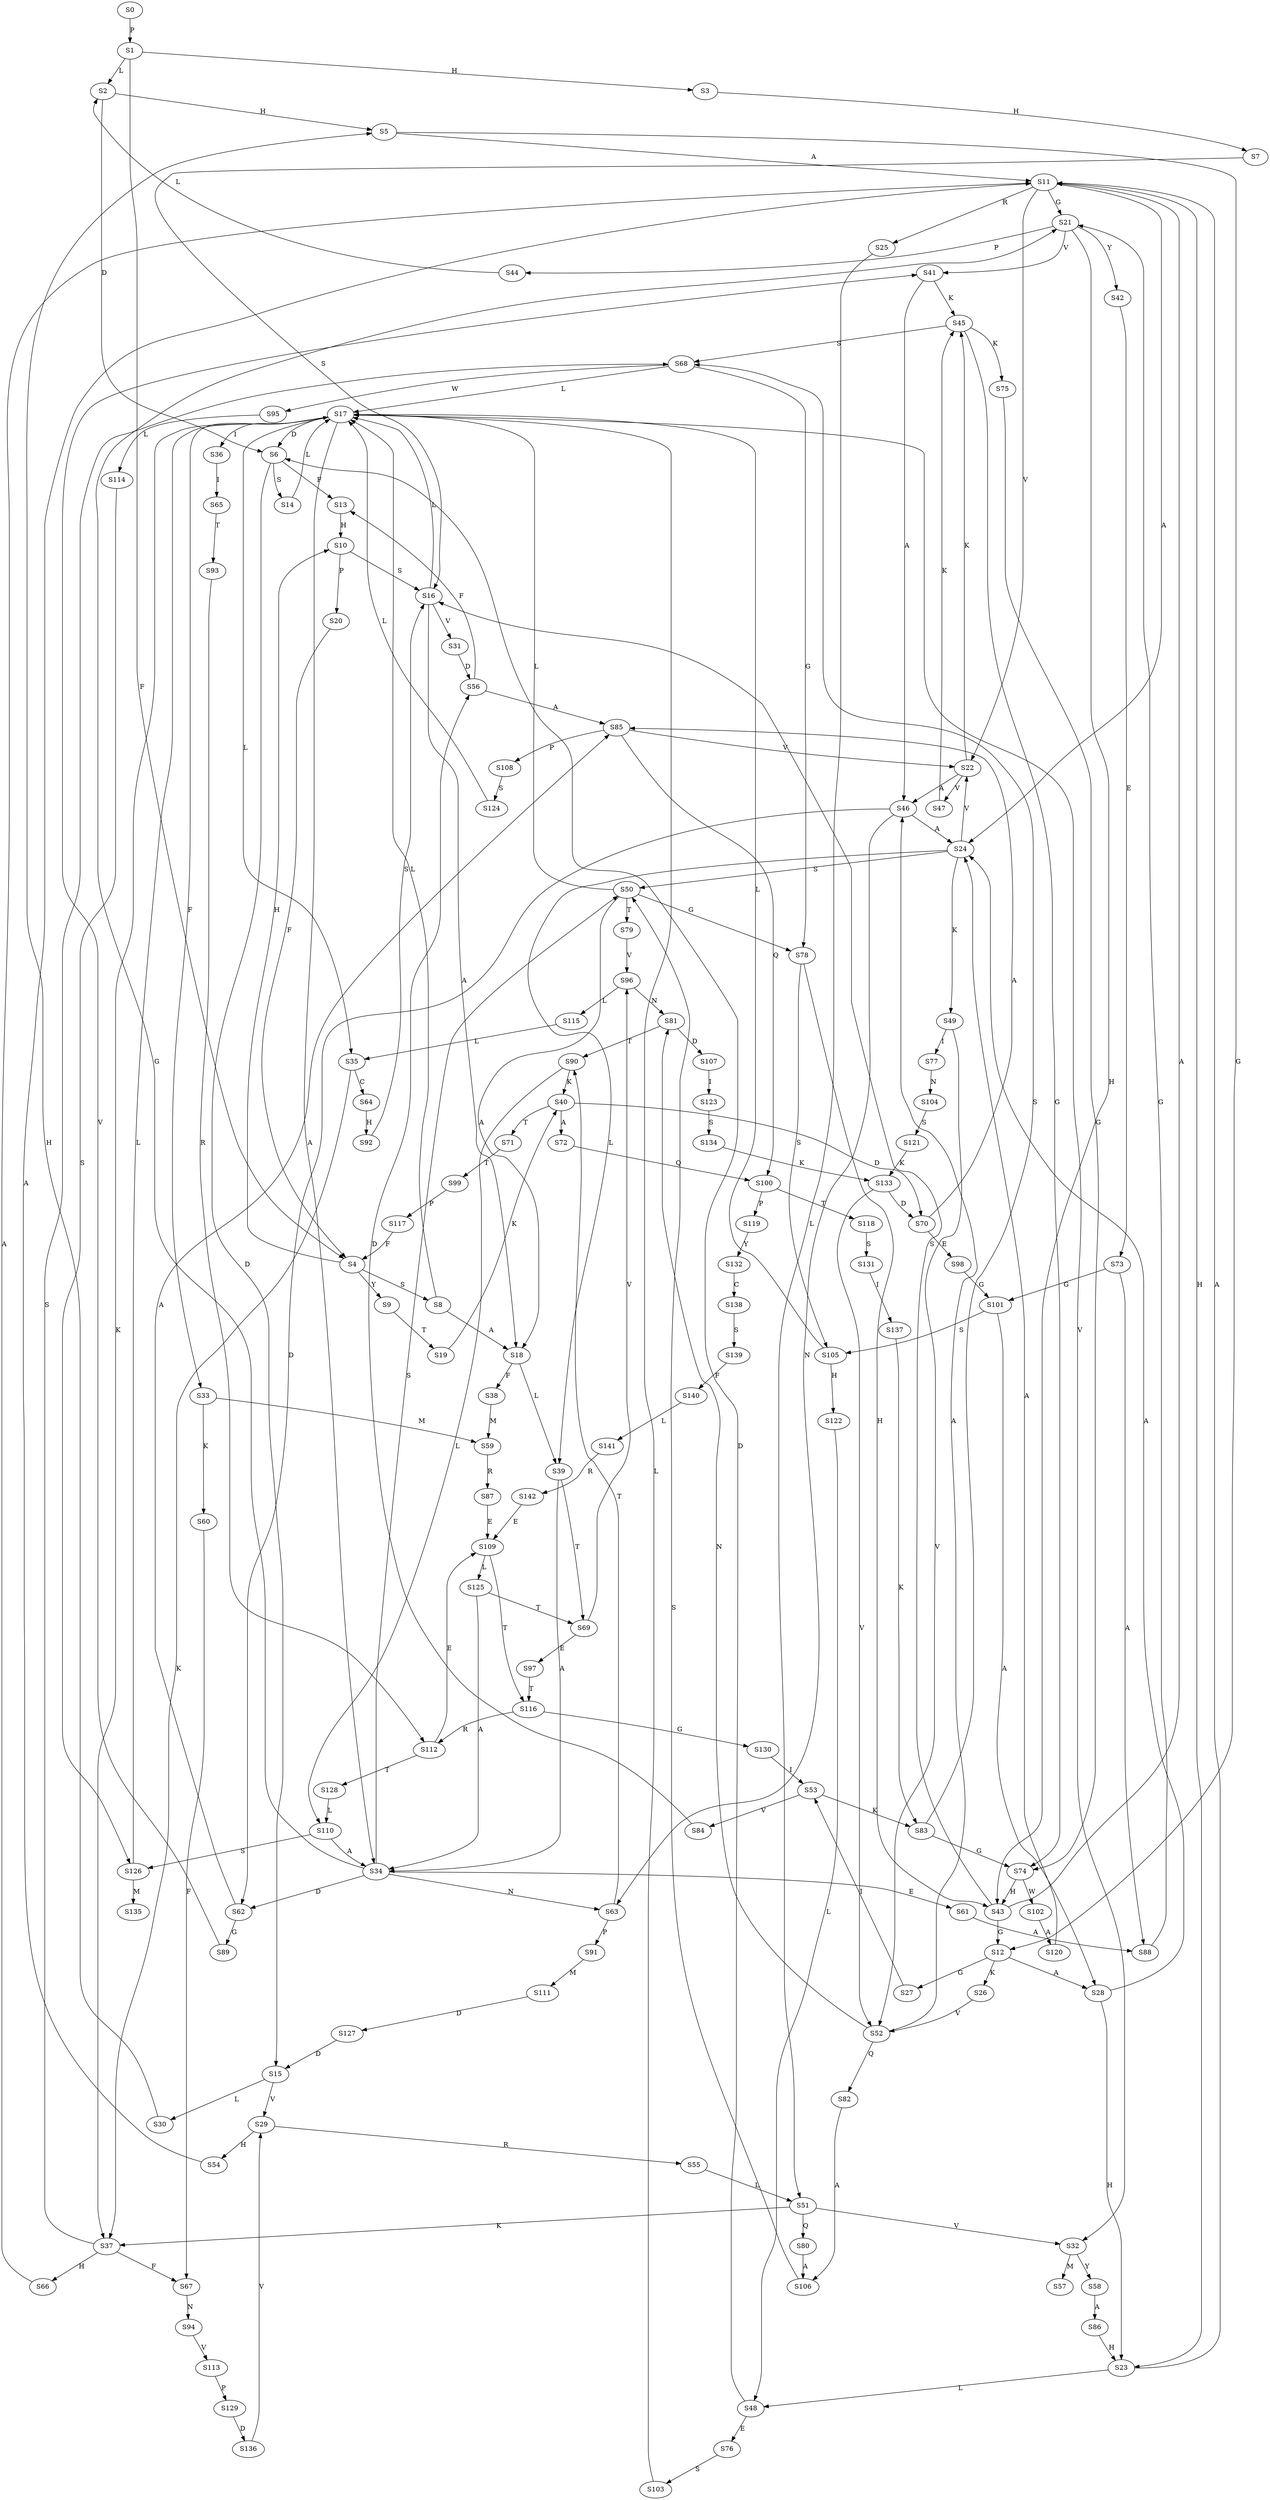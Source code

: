 strict digraph  {
	S0 -> S1 [ label = P ];
	S1 -> S2 [ label = L ];
	S1 -> S3 [ label = H ];
	S1 -> S4 [ label = F ];
	S2 -> S5 [ label = H ];
	S2 -> S6 [ label = D ];
	S3 -> S7 [ label = H ];
	S4 -> S8 [ label = S ];
	S4 -> S9 [ label = Y ];
	S4 -> S10 [ label = H ];
	S5 -> S11 [ label = A ];
	S5 -> S12 [ label = G ];
	S6 -> S13 [ label = F ];
	S6 -> S14 [ label = S ];
	S6 -> S15 [ label = D ];
	S7 -> S16 [ label = S ];
	S8 -> S17 [ label = L ];
	S8 -> S18 [ label = A ];
	S9 -> S19 [ label = T ];
	S10 -> S20 [ label = P ];
	S10 -> S16 [ label = S ];
	S11 -> S21 [ label = G ];
	S11 -> S22 [ label = V ];
	S11 -> S23 [ label = H ];
	S11 -> S24 [ label = A ];
	S11 -> S25 [ label = R ];
	S12 -> S26 [ label = K ];
	S12 -> S27 [ label = G ];
	S12 -> S28 [ label = A ];
	S13 -> S10 [ label = H ];
	S14 -> S17 [ label = L ];
	S15 -> S29 [ label = V ];
	S15 -> S30 [ label = L ];
	S16 -> S17 [ label = L ];
	S16 -> S31 [ label = V ];
	S16 -> S18 [ label = A ];
	S17 -> S32 [ label = V ];
	S17 -> S33 [ label = F ];
	S17 -> S6 [ label = D ];
	S17 -> S34 [ label = A ];
	S17 -> S35 [ label = L ];
	S17 -> S36 [ label = I ];
	S17 -> S37 [ label = K ];
	S18 -> S38 [ label = F ];
	S18 -> S39 [ label = L ];
	S19 -> S40 [ label = K ];
	S20 -> S4 [ label = F ];
	S21 -> S41 [ label = V ];
	S21 -> S42 [ label = Y ];
	S21 -> S43 [ label = H ];
	S21 -> S44 [ label = P ];
	S22 -> S45 [ label = K ];
	S22 -> S46 [ label = A ];
	S22 -> S47 [ label = V ];
	S23 -> S11 [ label = A ];
	S23 -> S48 [ label = L ];
	S24 -> S49 [ label = K ];
	S24 -> S39 [ label = L ];
	S24 -> S50 [ label = S ];
	S24 -> S22 [ label = V ];
	S25 -> S51 [ label = L ];
	S26 -> S52 [ label = V ];
	S27 -> S53 [ label = I ];
	S28 -> S23 [ label = H ];
	S28 -> S24 [ label = A ];
	S29 -> S54 [ label = H ];
	S29 -> S55 [ label = R ];
	S30 -> S5 [ label = H ];
	S31 -> S56 [ label = D ];
	S32 -> S57 [ label = M ];
	S32 -> S58 [ label = Y ];
	S33 -> S59 [ label = M ];
	S33 -> S60 [ label = K ];
	S34 -> S61 [ label = E ];
	S34 -> S62 [ label = D ];
	S34 -> S63 [ label = N ];
	S34 -> S50 [ label = S ];
	S34 -> S21 [ label = G ];
	S35 -> S37 [ label = K ];
	S35 -> S64 [ label = C ];
	S36 -> S65 [ label = I ];
	S37 -> S66 [ label = H ];
	S37 -> S67 [ label = F ];
	S37 -> S68 [ label = S ];
	S38 -> S59 [ label = M ];
	S39 -> S69 [ label = T ];
	S39 -> S34 [ label = A ];
	S40 -> S70 [ label = D ];
	S40 -> S71 [ label = T ];
	S40 -> S72 [ label = A ];
	S41 -> S45 [ label = K ];
	S41 -> S46 [ label = A ];
	S42 -> S73 [ label = E ];
	S43 -> S16 [ label = S ];
	S43 -> S12 [ label = G ];
	S43 -> S11 [ label = A ];
	S44 -> S2 [ label = L ];
	S45 -> S74 [ label = G ];
	S45 -> S75 [ label = K ];
	S45 -> S68 [ label = S ];
	S46 -> S63 [ label = N ];
	S46 -> S24 [ label = A ];
	S46 -> S62 [ label = D ];
	S47 -> S45 [ label = K ];
	S48 -> S6 [ label = D ];
	S48 -> S76 [ label = E ];
	S49 -> S52 [ label = V ];
	S49 -> S77 [ label = I ];
	S50 -> S78 [ label = G ];
	S50 -> S17 [ label = L ];
	S50 -> S18 [ label = A ];
	S50 -> S79 [ label = T ];
	S51 -> S37 [ label = K ];
	S51 -> S80 [ label = Q ];
	S51 -> S32 [ label = V ];
	S52 -> S81 [ label = N ];
	S52 -> S82 [ label = Q ];
	S52 -> S46 [ label = A ];
	S53 -> S83 [ label = K ];
	S53 -> S84 [ label = V ];
	S54 -> S11 [ label = A ];
	S55 -> S51 [ label = L ];
	S56 -> S13 [ label = F ];
	S56 -> S85 [ label = A ];
	S58 -> S86 [ label = A ];
	S59 -> S87 [ label = R ];
	S60 -> S67 [ label = F ];
	S61 -> S88 [ label = A ];
	S62 -> S85 [ label = A ];
	S62 -> S89 [ label = G ];
	S63 -> S90 [ label = T ];
	S63 -> S91 [ label = P ];
	S64 -> S92 [ label = H ];
	S65 -> S93 [ label = T ];
	S66 -> S11 [ label = A ];
	S67 -> S94 [ label = N ];
	S68 -> S95 [ label = W ];
	S68 -> S78 [ label = G ];
	S68 -> S17 [ label = L ];
	S69 -> S96 [ label = V ];
	S69 -> S97 [ label = E ];
	S70 -> S85 [ label = A ];
	S70 -> S98 [ label = E ];
	S71 -> S99 [ label = T ];
	S72 -> S100 [ label = Q ];
	S73 -> S101 [ label = G ];
	S73 -> S88 [ label = A ];
	S74 -> S102 [ label = W ];
	S74 -> S43 [ label = H ];
	S75 -> S74 [ label = G ];
	S76 -> S103 [ label = S ];
	S77 -> S104 [ label = N ];
	S78 -> S43 [ label = H ];
	S78 -> S105 [ label = S ];
	S79 -> S96 [ label = V ];
	S80 -> S106 [ label = A ];
	S81 -> S90 [ label = T ];
	S81 -> S107 [ label = D ];
	S82 -> S106 [ label = A ];
	S83 -> S74 [ label = G ];
	S83 -> S68 [ label = S ];
	S84 -> S56 [ label = D ];
	S85 -> S108 [ label = P ];
	S85 -> S22 [ label = V ];
	S85 -> S100 [ label = Q ];
	S86 -> S23 [ label = H ];
	S87 -> S109 [ label = E ];
	S88 -> S21 [ label = G ];
	S89 -> S41 [ label = V ];
	S90 -> S40 [ label = K ];
	S90 -> S110 [ label = L ];
	S91 -> S111 [ label = M ];
	S92 -> S16 [ label = S ];
	S93 -> S112 [ label = R ];
	S94 -> S113 [ label = V ];
	S95 -> S114 [ label = L ];
	S96 -> S115 [ label = L ];
	S96 -> S81 [ label = N ];
	S97 -> S116 [ label = T ];
	S98 -> S101 [ label = G ];
	S99 -> S117 [ label = P ];
	S100 -> S118 [ label = T ];
	S100 -> S119 [ label = P ];
	S101 -> S28 [ label = A ];
	S101 -> S105 [ label = S ];
	S102 -> S120 [ label = A ];
	S103 -> S17 [ label = L ];
	S104 -> S121 [ label = S ];
	S105 -> S17 [ label = L ];
	S105 -> S122 [ label = H ];
	S106 -> S50 [ label = S ];
	S107 -> S123 [ label = I ];
	S108 -> S124 [ label = S ];
	S109 -> S125 [ label = L ];
	S109 -> S116 [ label = T ];
	S110 -> S34 [ label = A ];
	S110 -> S126 [ label = S ];
	S111 -> S127 [ label = D ];
	S112 -> S128 [ label = T ];
	S112 -> S109 [ label = E ];
	S113 -> S129 [ label = P ];
	S114 -> S126 [ label = S ];
	S115 -> S35 [ label = L ];
	S116 -> S112 [ label = R ];
	S116 -> S130 [ label = G ];
	S117 -> S4 [ label = F ];
	S118 -> S131 [ label = S ];
	S119 -> S132 [ label = Y ];
	S120 -> S24 [ label = A ];
	S121 -> S133 [ label = K ];
	S122 -> S48 [ label = L ];
	S123 -> S134 [ label = S ];
	S124 -> S17 [ label = L ];
	S125 -> S34 [ label = A ];
	S125 -> S69 [ label = T ];
	S126 -> S135 [ label = M ];
	S126 -> S17 [ label = L ];
	S127 -> S15 [ label = D ];
	S128 -> S110 [ label = L ];
	S129 -> S136 [ label = D ];
	S130 -> S53 [ label = I ];
	S131 -> S137 [ label = I ];
	S132 -> S138 [ label = C ];
	S133 -> S70 [ label = D ];
	S133 -> S52 [ label = V ];
	S134 -> S133 [ label = K ];
	S136 -> S29 [ label = V ];
	S137 -> S83 [ label = K ];
	S138 -> S139 [ label = S ];
	S139 -> S140 [ label = F ];
	S140 -> S141 [ label = L ];
	S141 -> S142 [ label = R ];
	S142 -> S109 [ label = E ];
}
